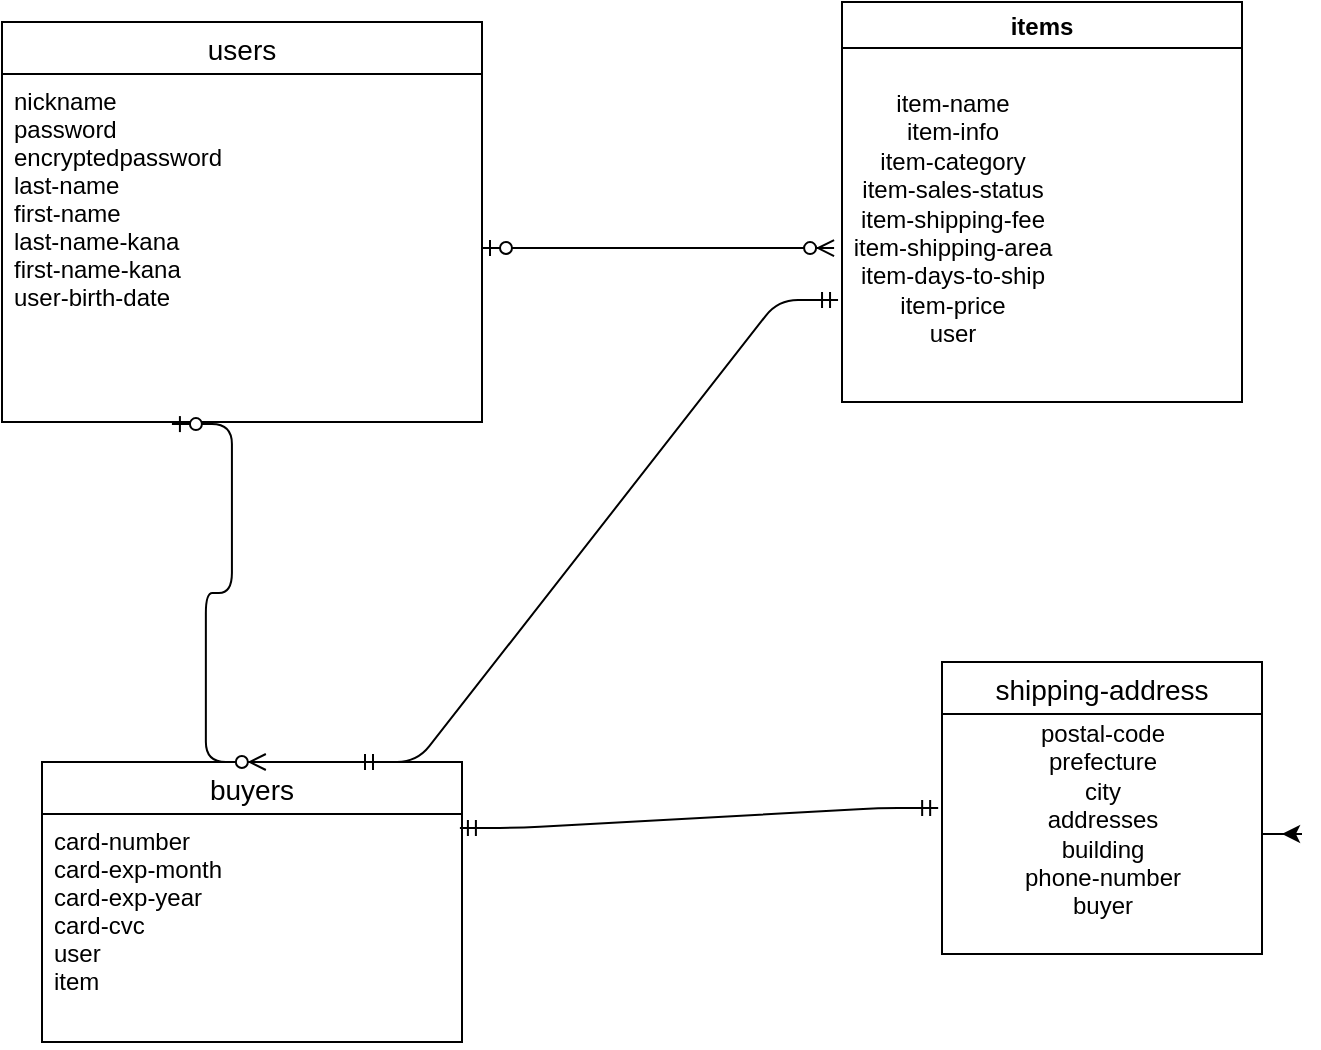 <mxfile version="13.10.0" type="embed">
    <diagram id="nAlTiKHKYdG6oRwLggSB" name="ページ1">
        <mxGraphModel dx="728" dy="680" grid="1" gridSize="10" guides="1" tooltips="1" connect="1" arrows="1" fold="1" page="1" pageScale="1" pageWidth="827" pageHeight="1169" math="0" shadow="0">
            <root>
                <mxCell id="0"/>
                <mxCell id="1" parent="0"/>
                <mxCell id="56" value="users" style="swimlane;fontStyle=0;childLayout=stackLayout;horizontal=1;startSize=26;horizontalStack=0;resizeParent=1;resizeParentMax=0;resizeLast=0;collapsible=1;marginBottom=0;align=center;fontSize=14;" vertex="1" parent="1">
                    <mxGeometry x="60" y="50" width="240" height="200" as="geometry"/>
                </mxCell>
                <mxCell id="58" value="nickname&#10;password&#10;encryptedpassword&#10;last-name&#10;first-name&#10;last-name-kana&#10;first-name-kana&#10;user-birth-date" style="text;strokeColor=none;fillColor=none;spacingLeft=4;spacingRight=4;overflow=hidden;rotatable=0;points=[[0,0.5],[1,0.5]];portConstraint=eastwest;fontSize=12;" vertex="1" parent="56">
                    <mxGeometry y="26" width="240" height="174" as="geometry"/>
                </mxCell>
                <mxCell id="79" value="items" style="swimlane;" vertex="1" parent="1">
                    <mxGeometry x="480" y="40" width="200" height="200" as="geometry"/>
                </mxCell>
                <mxCell id="80" value="&lt;br&gt;item-name&lt;br&gt;item-info&lt;br&gt;item-category&lt;br&gt;item-sales-status&lt;br&gt;item-shipping-fee&lt;br&gt;item-shipping-area&lt;br&gt;item-days-to-ship&lt;br&gt;item-price&lt;br&gt;user" style="text;html=1;align=center;verticalAlign=middle;resizable=0;points=[];autosize=1;" vertex="1" parent="79">
                    <mxGeometry y="26" width="110" height="150" as="geometry"/>
                </mxCell>
                <mxCell id="81" value="buyers" style="swimlane;fontStyle=0;childLayout=stackLayout;horizontal=1;startSize=26;horizontalStack=0;resizeParent=1;resizeParentMax=0;resizeLast=0;collapsible=1;marginBottom=0;align=center;fontSize=14;" vertex="1" parent="1">
                    <mxGeometry x="80" y="420" width="210" height="140" as="geometry"/>
                </mxCell>
                <mxCell id="82" value="card-number&#10;card-exp-month&#10;card-exp-year&#10;card-cvc&#10;user&#10;item&#10;" style="text;strokeColor=none;fillColor=none;spacingLeft=4;spacingRight=4;overflow=hidden;rotatable=0;points=[[0,0.5],[1,0.5]];portConstraint=eastwest;fontSize=12;" vertex="1" parent="81">
                    <mxGeometry y="26" width="210" height="114" as="geometry"/>
                </mxCell>
                <mxCell id="85" value="shipping-address" style="swimlane;fontStyle=0;childLayout=stackLayout;horizontal=1;startSize=26;horizontalStack=0;resizeParent=1;resizeParentMax=0;resizeLast=0;collapsible=1;marginBottom=0;align=center;fontSize=14;" vertex="1" parent="1">
                    <mxGeometry x="530" y="370" width="160" height="146" as="geometry"/>
                </mxCell>
                <mxCell id="89" value="postal-code&lt;br&gt;prefecture&lt;br&gt;city&lt;br&gt;addresses&lt;br&gt;building&lt;br&gt;phone-number&lt;br&gt;buyer&lt;br&gt;&lt;br&gt;" style="text;html=1;align=center;verticalAlign=middle;resizable=0;points=[];autosize=1;" vertex="1" parent="85">
                    <mxGeometry y="26" width="160" height="120" as="geometry"/>
                </mxCell>
                <mxCell id="90" style="edgeStyle=orthogonalEdgeStyle;rounded=0;orthogonalLoop=1;jettySize=auto;html=1;" edge="1" parent="85" source="89">
                    <mxGeometry relative="1" as="geometry">
                        <mxPoint x="170" y="86" as="targetPoint"/>
                    </mxGeometry>
                </mxCell>
                <mxCell id="106" value="" style="edgeStyle=entityRelationEdgeStyle;fontSize=12;html=1;endArrow=ERzeroToMany;startArrow=ERzeroToOne;exitX=1;exitY=0.5;exitDx=0;exitDy=0;entryX=-0.036;entryY=0.647;entryDx=0;entryDy=0;entryPerimeter=0;" edge="1" parent="1" source="58" target="80">
                    <mxGeometry width="100" height="100" relative="1" as="geometry">
                        <mxPoint x="340" y="220" as="sourcePoint"/>
                        <mxPoint x="430" y="159" as="targetPoint"/>
                    </mxGeometry>
                </mxCell>
                <mxCell id="108" value="" style="edgeStyle=entityRelationEdgeStyle;fontSize=12;html=1;endArrow=ERmandOne;startArrow=ERmandOne;entryX=-0.018;entryY=0.82;entryDx=0;entryDy=0;entryPerimeter=0;exitX=0.75;exitY=0;exitDx=0;exitDy=0;" edge="1" parent="1" source="81" target="80">
                    <mxGeometry width="100" height="100" relative="1" as="geometry">
                        <mxPoint x="300" y="450" as="sourcePoint"/>
                        <mxPoint x="400" y="200" as="targetPoint"/>
                    </mxGeometry>
                </mxCell>
                <mxCell id="109" value="" style="edgeStyle=entityRelationEdgeStyle;fontSize=12;html=1;endArrow=ERmandOne;startArrow=ERmandOne;entryX=-0.012;entryY=0.392;entryDx=0;entryDy=0;entryPerimeter=0;exitX=0.995;exitY=0.061;exitDx=0;exitDy=0;exitPerimeter=0;" edge="1" parent="1" source="82" target="89">
                    <mxGeometry width="100" height="100" relative="1" as="geometry">
                        <mxPoint x="295" y="493" as="sourcePoint"/>
                        <mxPoint x="463.5" y="393" as="targetPoint"/>
                    </mxGeometry>
                </mxCell>
                <mxCell id="110" value="" style="edgeStyle=entityRelationEdgeStyle;fontSize=12;html=1;endArrow=ERzeroToMany;startArrow=ERzeroToOne;entryX=0.533;entryY=0;entryDx=0;entryDy=0;entryPerimeter=0;exitX=0.354;exitY=1.006;exitDx=0;exitDy=0;exitPerimeter=0;" edge="1" parent="1" source="58" target="81">
                    <mxGeometry width="100" height="100" relative="1" as="geometry">
                        <mxPoint x="110" y="370" as="sourcePoint"/>
                        <mxPoint x="210" y="270" as="targetPoint"/>
                    </mxGeometry>
                </mxCell>
            </root>
        </mxGraphModel>
    </diagram>
</mxfile>